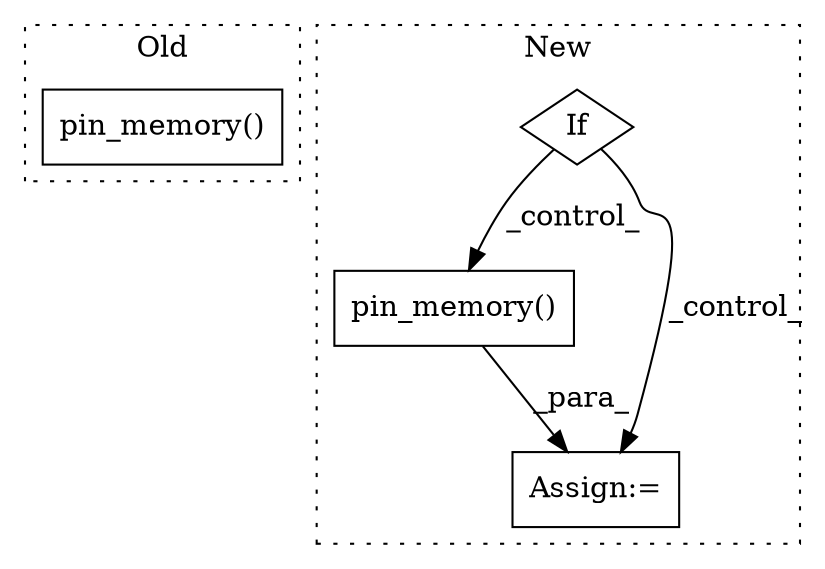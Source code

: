 digraph G {
subgraph cluster0 {
1 [label="pin_memory()" a="75" s="957" l="35" shape="box"];
label = "Old";
style="dotted";
}
subgraph cluster1 {
2 [label="pin_memory()" a="75" s="1115" l="18" shape="box"];
3 [label="If" a="96" s="1057" l="3" shape="diamond"];
4 [label="Assign:=" a="68" s="1106" l="3" shape="box"];
label = "New";
style="dotted";
}
2 -> 4 [label="_para_"];
3 -> 2 [label="_control_"];
3 -> 4 [label="_control_"];
}